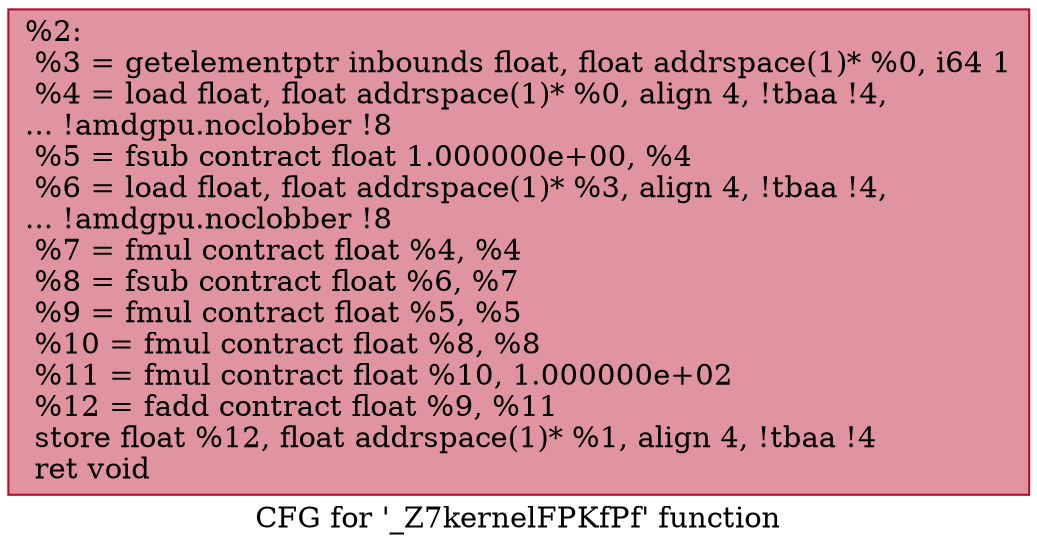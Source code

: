 digraph "CFG for '_Z7kernelFPKfPf' function" {
	label="CFG for '_Z7kernelFPKfPf' function";

	Node0x48b2b90 [shape=record,color="#b70d28ff", style=filled, fillcolor="#b70d2870",label="{%2:\l  %3 = getelementptr inbounds float, float addrspace(1)* %0, i64 1\l  %4 = load float, float addrspace(1)* %0, align 4, !tbaa !4,\l... !amdgpu.noclobber !8\l  %5 = fsub contract float 1.000000e+00, %4\l  %6 = load float, float addrspace(1)* %3, align 4, !tbaa !4,\l... !amdgpu.noclobber !8\l  %7 = fmul contract float %4, %4\l  %8 = fsub contract float %6, %7\l  %9 = fmul contract float %5, %5\l  %10 = fmul contract float %8, %8\l  %11 = fmul contract float %10, 1.000000e+02\l  %12 = fadd contract float %9, %11\l  store float %12, float addrspace(1)* %1, align 4, !tbaa !4\l  ret void\l}"];
}
